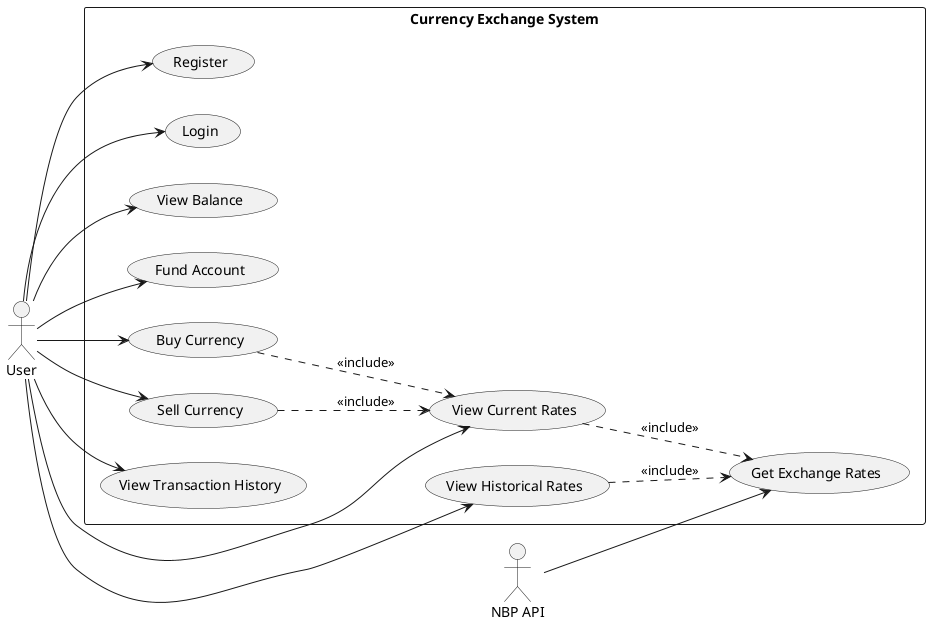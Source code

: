 @startuml
left to right direction
actor "User" as user
actor "NBP API" as nbp

rectangle "Currency Exchange System" {
  usecase "Register" as UC1
  usecase "Login" as UC2
  usecase "View Balance" as UC3
  usecase "Fund Account" as UC4
  usecase "View Current Rates" as UC5
  usecase "View Historical Rates" as UC6
  usecase "Buy Currency" as UC7
  usecase "Sell Currency" as UC8
  usecase "View Transaction History" as UC9
  usecase "Get Exchange Rates" as UC10
}

user --> UC1
user --> UC2
user --> UC3
user --> UC4
user --> UC5
user --> UC6
user --> UC7
user --> UC8
user --> UC9
nbp --> UC10

UC7 ..> UC5 : <<include>>
UC8 ..> UC5 : <<include>>
UC5 ..> UC10 : <<include>>
UC6 ..> UC10 : <<include>>
@enduml
